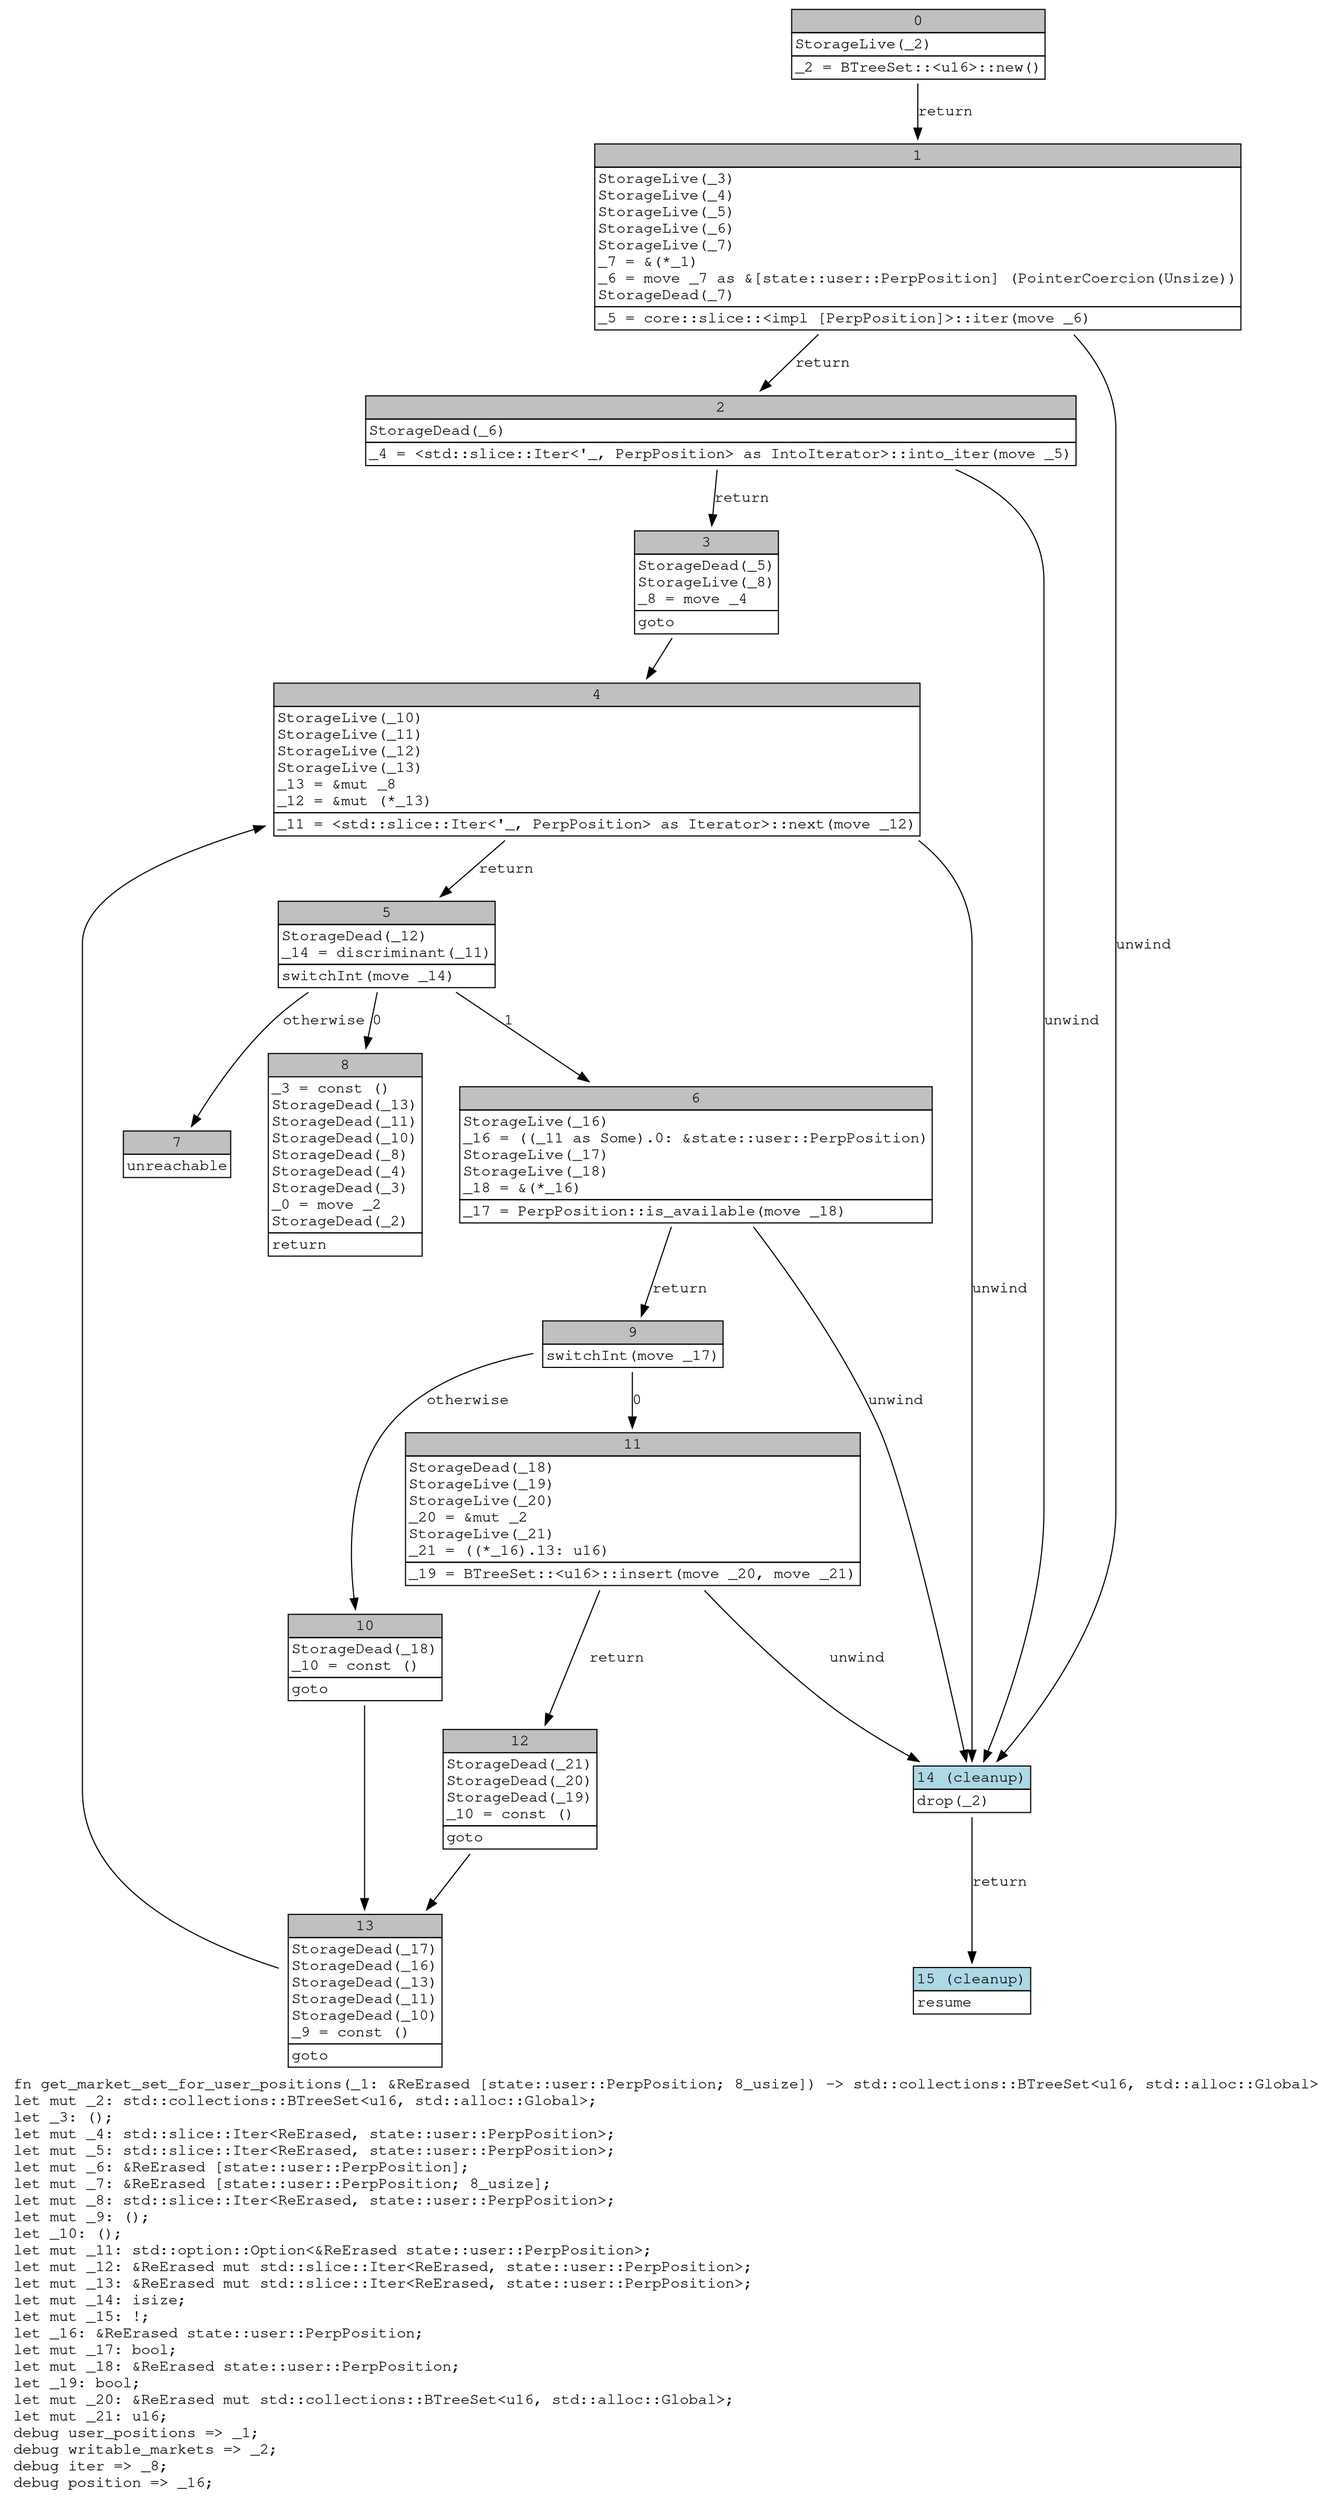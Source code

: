 digraph Mir_0_3885 {
    graph [fontname="Courier, monospace"];
    node [fontname="Courier, monospace"];
    edge [fontname="Courier, monospace"];
    label=<fn get_market_set_for_user_positions(_1: &amp;ReErased [state::user::PerpPosition; 8_usize]) -&gt; std::collections::BTreeSet&lt;u16, std::alloc::Global&gt;<br align="left"/>let mut _2: std::collections::BTreeSet&lt;u16, std::alloc::Global&gt;;<br align="left"/>let _3: ();<br align="left"/>let mut _4: std::slice::Iter&lt;ReErased, state::user::PerpPosition&gt;;<br align="left"/>let mut _5: std::slice::Iter&lt;ReErased, state::user::PerpPosition&gt;;<br align="left"/>let mut _6: &amp;ReErased [state::user::PerpPosition];<br align="left"/>let mut _7: &amp;ReErased [state::user::PerpPosition; 8_usize];<br align="left"/>let mut _8: std::slice::Iter&lt;ReErased, state::user::PerpPosition&gt;;<br align="left"/>let mut _9: ();<br align="left"/>let _10: ();<br align="left"/>let mut _11: std::option::Option&lt;&amp;ReErased state::user::PerpPosition&gt;;<br align="left"/>let mut _12: &amp;ReErased mut std::slice::Iter&lt;ReErased, state::user::PerpPosition&gt;;<br align="left"/>let mut _13: &amp;ReErased mut std::slice::Iter&lt;ReErased, state::user::PerpPosition&gt;;<br align="left"/>let mut _14: isize;<br align="left"/>let mut _15: !;<br align="left"/>let _16: &amp;ReErased state::user::PerpPosition;<br align="left"/>let mut _17: bool;<br align="left"/>let mut _18: &amp;ReErased state::user::PerpPosition;<br align="left"/>let _19: bool;<br align="left"/>let mut _20: &amp;ReErased mut std::collections::BTreeSet&lt;u16, std::alloc::Global&gt;;<br align="left"/>let mut _21: u16;<br align="left"/>debug user_positions =&gt; _1;<br align="left"/>debug writable_markets =&gt; _2;<br align="left"/>debug iter =&gt; _8;<br align="left"/>debug position =&gt; _16;<br align="left"/>>;
    bb0__0_3885 [shape="none", label=<<table border="0" cellborder="1" cellspacing="0"><tr><td bgcolor="gray" align="center" colspan="1">0</td></tr><tr><td align="left" balign="left">StorageLive(_2)<br/></td></tr><tr><td align="left">_2 = BTreeSet::&lt;u16&gt;::new()</td></tr></table>>];
    bb1__0_3885 [shape="none", label=<<table border="0" cellborder="1" cellspacing="0"><tr><td bgcolor="gray" align="center" colspan="1">1</td></tr><tr><td align="left" balign="left">StorageLive(_3)<br/>StorageLive(_4)<br/>StorageLive(_5)<br/>StorageLive(_6)<br/>StorageLive(_7)<br/>_7 = &amp;(*_1)<br/>_6 = move _7 as &amp;[state::user::PerpPosition] (PointerCoercion(Unsize))<br/>StorageDead(_7)<br/></td></tr><tr><td align="left">_5 = core::slice::&lt;impl [PerpPosition]&gt;::iter(move _6)</td></tr></table>>];
    bb2__0_3885 [shape="none", label=<<table border="0" cellborder="1" cellspacing="0"><tr><td bgcolor="gray" align="center" colspan="1">2</td></tr><tr><td align="left" balign="left">StorageDead(_6)<br/></td></tr><tr><td align="left">_4 = &lt;std::slice::Iter&lt;'_, PerpPosition&gt; as IntoIterator&gt;::into_iter(move _5)</td></tr></table>>];
    bb3__0_3885 [shape="none", label=<<table border="0" cellborder="1" cellspacing="0"><tr><td bgcolor="gray" align="center" colspan="1">3</td></tr><tr><td align="left" balign="left">StorageDead(_5)<br/>StorageLive(_8)<br/>_8 = move _4<br/></td></tr><tr><td align="left">goto</td></tr></table>>];
    bb4__0_3885 [shape="none", label=<<table border="0" cellborder="1" cellspacing="0"><tr><td bgcolor="gray" align="center" colspan="1">4</td></tr><tr><td align="left" balign="left">StorageLive(_10)<br/>StorageLive(_11)<br/>StorageLive(_12)<br/>StorageLive(_13)<br/>_13 = &amp;mut _8<br/>_12 = &amp;mut (*_13)<br/></td></tr><tr><td align="left">_11 = &lt;std::slice::Iter&lt;'_, PerpPosition&gt; as Iterator&gt;::next(move _12)</td></tr></table>>];
    bb5__0_3885 [shape="none", label=<<table border="0" cellborder="1" cellspacing="0"><tr><td bgcolor="gray" align="center" colspan="1">5</td></tr><tr><td align="left" balign="left">StorageDead(_12)<br/>_14 = discriminant(_11)<br/></td></tr><tr><td align="left">switchInt(move _14)</td></tr></table>>];
    bb6__0_3885 [shape="none", label=<<table border="0" cellborder="1" cellspacing="0"><tr><td bgcolor="gray" align="center" colspan="1">6</td></tr><tr><td align="left" balign="left">StorageLive(_16)<br/>_16 = ((_11 as Some).0: &amp;state::user::PerpPosition)<br/>StorageLive(_17)<br/>StorageLive(_18)<br/>_18 = &amp;(*_16)<br/></td></tr><tr><td align="left">_17 = PerpPosition::is_available(move _18)</td></tr></table>>];
    bb7__0_3885 [shape="none", label=<<table border="0" cellborder="1" cellspacing="0"><tr><td bgcolor="gray" align="center" colspan="1">7</td></tr><tr><td align="left">unreachable</td></tr></table>>];
    bb8__0_3885 [shape="none", label=<<table border="0" cellborder="1" cellspacing="0"><tr><td bgcolor="gray" align="center" colspan="1">8</td></tr><tr><td align="left" balign="left">_3 = const ()<br/>StorageDead(_13)<br/>StorageDead(_11)<br/>StorageDead(_10)<br/>StorageDead(_8)<br/>StorageDead(_4)<br/>StorageDead(_3)<br/>_0 = move _2<br/>StorageDead(_2)<br/></td></tr><tr><td align="left">return</td></tr></table>>];
    bb9__0_3885 [shape="none", label=<<table border="0" cellborder="1" cellspacing="0"><tr><td bgcolor="gray" align="center" colspan="1">9</td></tr><tr><td align="left">switchInt(move _17)</td></tr></table>>];
    bb10__0_3885 [shape="none", label=<<table border="0" cellborder="1" cellspacing="0"><tr><td bgcolor="gray" align="center" colspan="1">10</td></tr><tr><td align="left" balign="left">StorageDead(_18)<br/>_10 = const ()<br/></td></tr><tr><td align="left">goto</td></tr></table>>];
    bb11__0_3885 [shape="none", label=<<table border="0" cellborder="1" cellspacing="0"><tr><td bgcolor="gray" align="center" colspan="1">11</td></tr><tr><td align="left" balign="left">StorageDead(_18)<br/>StorageLive(_19)<br/>StorageLive(_20)<br/>_20 = &amp;mut _2<br/>StorageLive(_21)<br/>_21 = ((*_16).13: u16)<br/></td></tr><tr><td align="left">_19 = BTreeSet::&lt;u16&gt;::insert(move _20, move _21)</td></tr></table>>];
    bb12__0_3885 [shape="none", label=<<table border="0" cellborder="1" cellspacing="0"><tr><td bgcolor="gray" align="center" colspan="1">12</td></tr><tr><td align="left" balign="left">StorageDead(_21)<br/>StorageDead(_20)<br/>StorageDead(_19)<br/>_10 = const ()<br/></td></tr><tr><td align="left">goto</td></tr></table>>];
    bb13__0_3885 [shape="none", label=<<table border="0" cellborder="1" cellspacing="0"><tr><td bgcolor="gray" align="center" colspan="1">13</td></tr><tr><td align="left" balign="left">StorageDead(_17)<br/>StorageDead(_16)<br/>StorageDead(_13)<br/>StorageDead(_11)<br/>StorageDead(_10)<br/>_9 = const ()<br/></td></tr><tr><td align="left">goto</td></tr></table>>];
    bb14__0_3885 [shape="none", label=<<table border="0" cellborder="1" cellspacing="0"><tr><td bgcolor="lightblue" align="center" colspan="1">14 (cleanup)</td></tr><tr><td align="left">drop(_2)</td></tr></table>>];
    bb15__0_3885 [shape="none", label=<<table border="0" cellborder="1" cellspacing="0"><tr><td bgcolor="lightblue" align="center" colspan="1">15 (cleanup)</td></tr><tr><td align="left">resume</td></tr></table>>];
    bb0__0_3885 -> bb1__0_3885 [label="return"];
    bb1__0_3885 -> bb2__0_3885 [label="return"];
    bb1__0_3885 -> bb14__0_3885 [label="unwind"];
    bb2__0_3885 -> bb3__0_3885 [label="return"];
    bb2__0_3885 -> bb14__0_3885 [label="unwind"];
    bb3__0_3885 -> bb4__0_3885 [label=""];
    bb4__0_3885 -> bb5__0_3885 [label="return"];
    bb4__0_3885 -> bb14__0_3885 [label="unwind"];
    bb5__0_3885 -> bb8__0_3885 [label="0"];
    bb5__0_3885 -> bb6__0_3885 [label="1"];
    bb5__0_3885 -> bb7__0_3885 [label="otherwise"];
    bb6__0_3885 -> bb9__0_3885 [label="return"];
    bb6__0_3885 -> bb14__0_3885 [label="unwind"];
    bb9__0_3885 -> bb11__0_3885 [label="0"];
    bb9__0_3885 -> bb10__0_3885 [label="otherwise"];
    bb10__0_3885 -> bb13__0_3885 [label=""];
    bb11__0_3885 -> bb12__0_3885 [label="return"];
    bb11__0_3885 -> bb14__0_3885 [label="unwind"];
    bb12__0_3885 -> bb13__0_3885 [label=""];
    bb13__0_3885 -> bb4__0_3885 [label=""];
    bb14__0_3885 -> bb15__0_3885 [label="return"];
}

